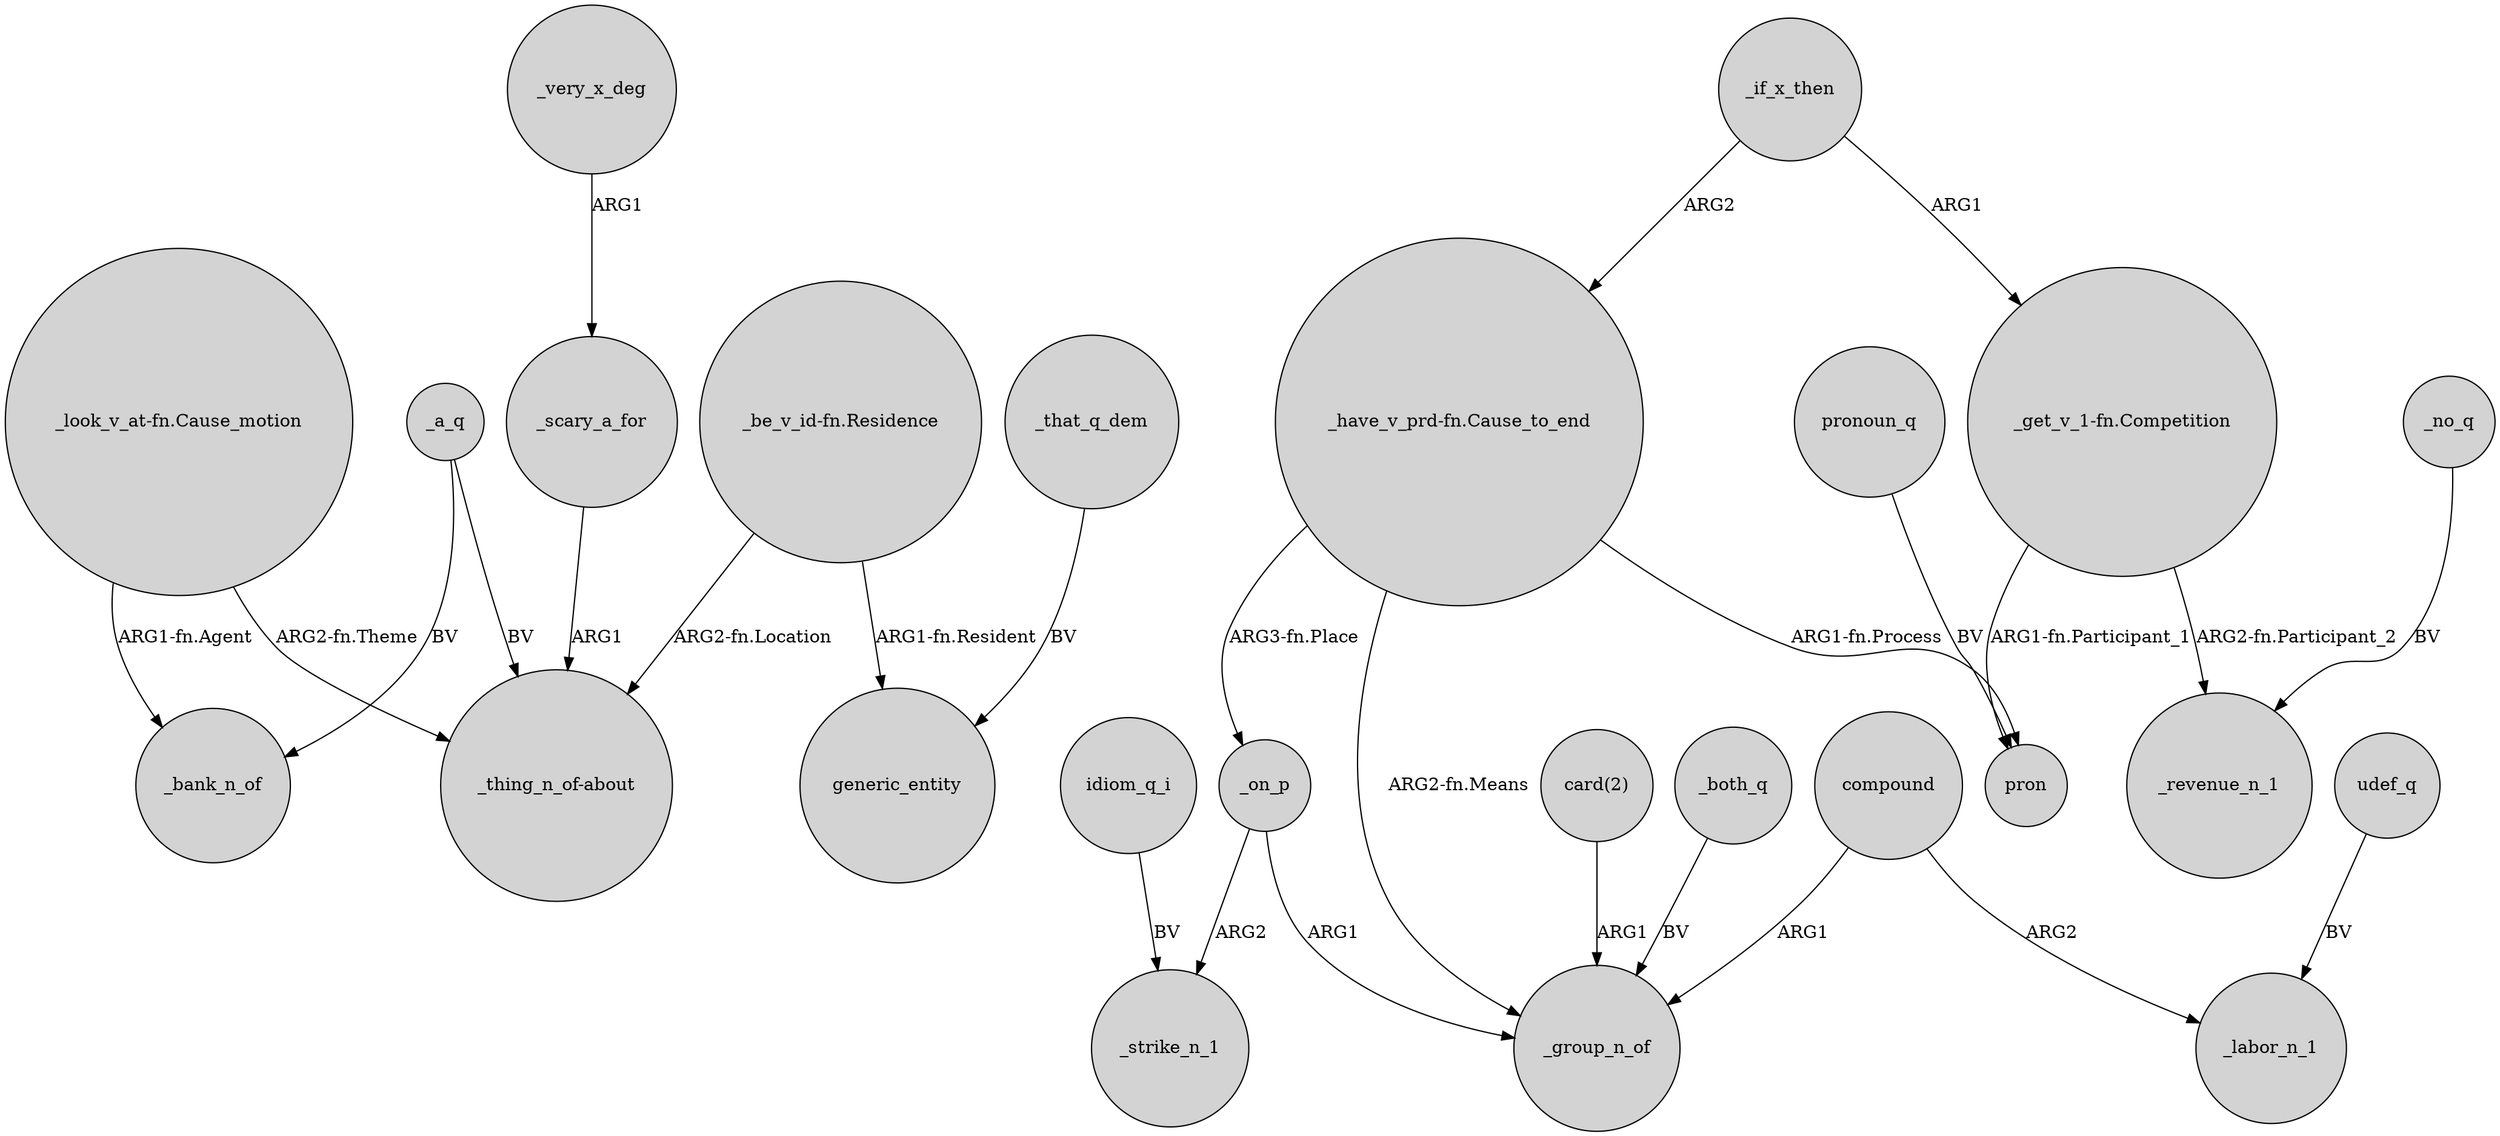 digraph {
	node [shape=circle style=filled]
	_a_q -> "_thing_n_of-about" [label=BV]
	idiom_q_i -> _strike_n_1 [label=BV]
	_if_x_then -> "_get_v_1-fn.Competition" [label=ARG1]
	_scary_a_for -> "_thing_n_of-about" [label=ARG1]
	"card(2)" -> _group_n_of [label=ARG1]
	_both_q -> _group_n_of [label=BV]
	"_be_v_id-fn.Residence" -> "_thing_n_of-about" [label="ARG2-fn.Location"]
	"_have_v_prd-fn.Cause_to_end" -> _group_n_of [label="ARG2-fn.Means"]
	"_look_v_at-fn.Cause_motion" -> _bank_n_of [label="ARG1-fn.Agent"]
	"_get_v_1-fn.Competition" -> pron [label="ARG1-fn.Participant_1"]
	"_get_v_1-fn.Competition" -> _revenue_n_1 [label="ARG2-fn.Participant_2"]
	_very_x_deg -> _scary_a_for [label=ARG1]
	compound -> _group_n_of [label=ARG1]
	"_have_v_prd-fn.Cause_to_end" -> _on_p [label="ARG3-fn.Place"]
	_if_x_then -> "_have_v_prd-fn.Cause_to_end" [label=ARG2]
	_no_q -> _revenue_n_1 [label=BV]
	pronoun_q -> pron [label=BV]
	_a_q -> _bank_n_of [label=BV]
	compound -> _labor_n_1 [label=ARG2]
	udef_q -> _labor_n_1 [label=BV]
	"_have_v_prd-fn.Cause_to_end" -> pron [label="ARG1-fn.Process"]
	"_look_v_at-fn.Cause_motion" -> "_thing_n_of-about" [label="ARG2-fn.Theme"]
	_on_p -> _strike_n_1 [label=ARG2]
	_that_q_dem -> generic_entity [label=BV]
	_on_p -> _group_n_of [label=ARG1]
	"_be_v_id-fn.Residence" -> generic_entity [label="ARG1-fn.Resident"]
}
